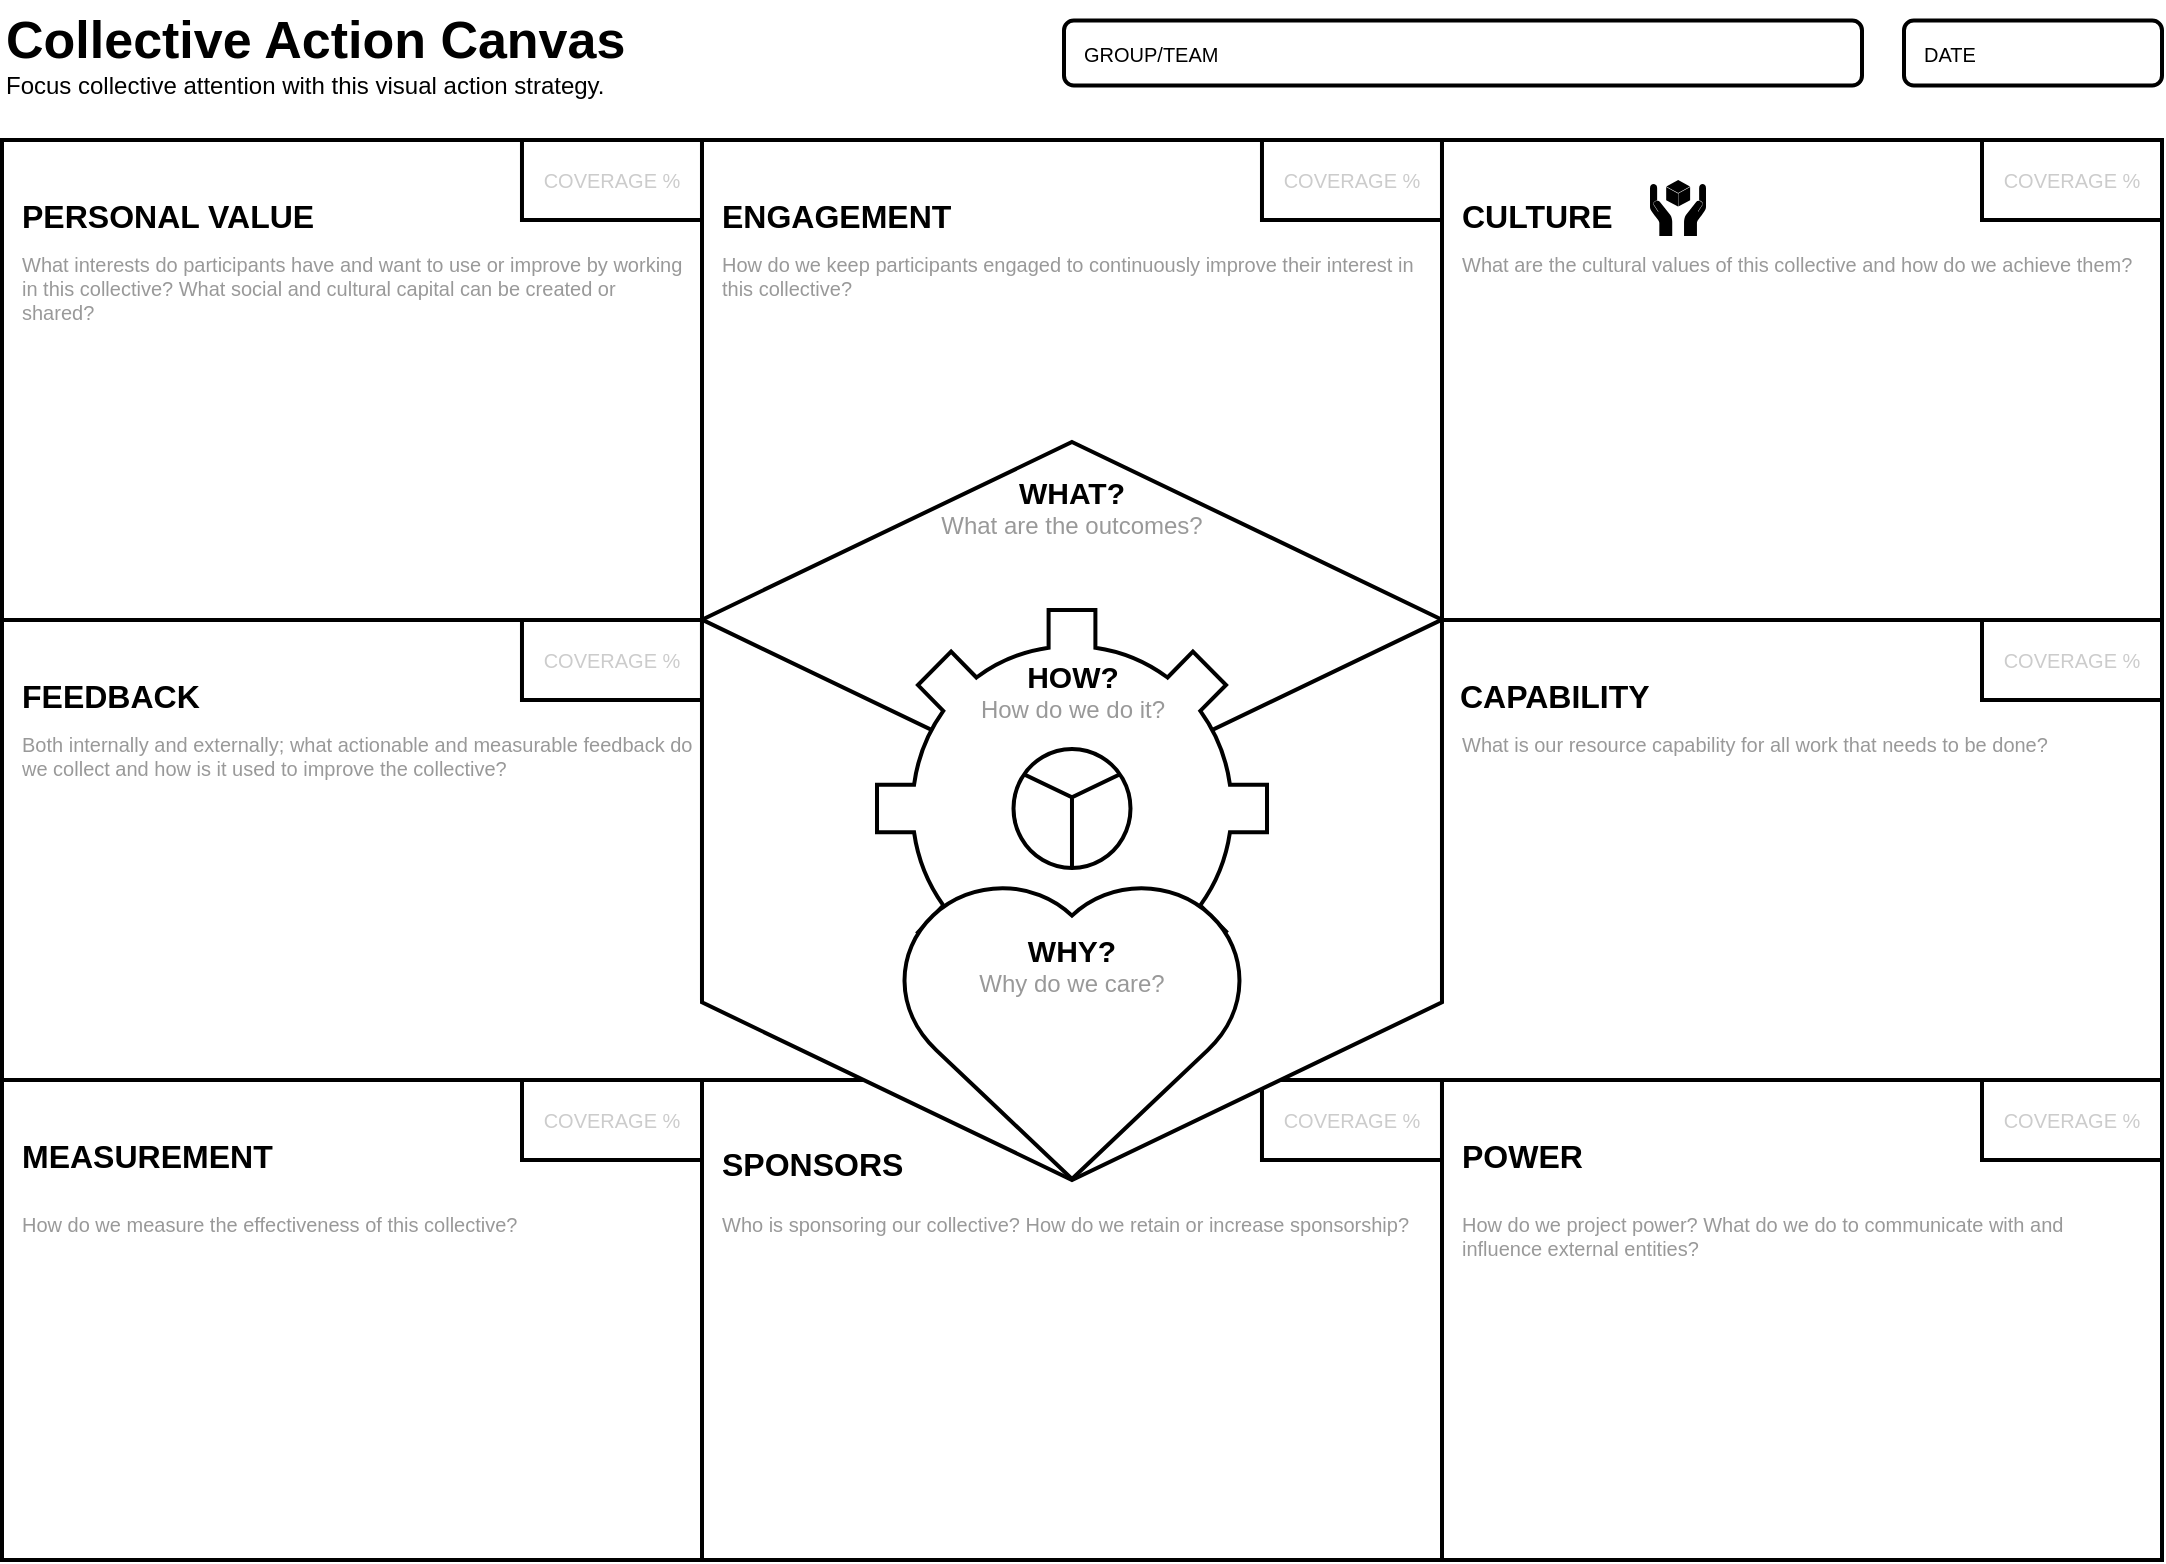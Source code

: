<mxfile version="12.4.8" type="github">
  <diagram name="Page-1" id="dd472eb7-4b8b-5cd9-a60b-b15522922e76">
    <mxGraphModel dx="2062" dy="756" grid="1" gridSize="10" guides="1" tooltips="1" connect="1" arrows="1" fold="1" page="1" pageScale="1" pageWidth="1100" pageHeight="850" background="#ffffff" math="0" shadow="0">
      <root>
        <mxCell id="0"/>
        <mxCell id="1" parent="0"/>
        <mxCell id="5eW8BLqzjb0u9Z2Ic-Rn-42" value="&lt;p style=&quot;line-height: 200%&quot;&gt;PERSONAL VALUE&lt;/p&gt;" style="rounded=0;whiteSpace=wrap;html=1;verticalAlign=top;align=left;fontSize=16;fontStyle=1;spacingLeft=8;spacingTop=0;strokeWidth=2;" parent="1" vertex="1">
          <mxGeometry x="10" y="80" width="350" height="240" as="geometry"/>
        </mxCell>
        <mxCell id="5eW8BLqzjb0u9Z2Ic-Rn-4" value="&lt;p style=&quot;line-height: 200%&quot;&gt;POWER&lt;/p&gt;" style="rounded=0;whiteSpace=wrap;html=1;verticalAlign=top;align=left;fontSize=16;fontStyle=1;spacingLeft=8;spacingTop=0;strokeWidth=2;" parent="1" vertex="1">
          <mxGeometry x="730" y="550" width="360" height="240" as="geometry"/>
        </mxCell>
        <mxCell id="5eW8BLqzjb0u9Z2Ic-Rn-8" value="&lt;p style=&quot;line-height: 200%&quot;&gt;SPONSORS&lt;/p&gt;" style="rounded=0;whiteSpace=wrap;html=1;verticalAlign=top;align=left;fontSize=16;fontStyle=1;spacingLeft=8;spacingTop=4;strokeWidth=2;" parent="1" vertex="1">
          <mxGeometry x="360" y="550" width="370" height="240" as="geometry"/>
        </mxCell>
        <mxCell id="5eW8BLqzjb0u9Z2Ic-Rn-9" value="&lt;p style=&quot;line-height: 200%&quot;&gt;MEASUREMENT&lt;/p&gt;" style="rounded=0;whiteSpace=wrap;html=1;verticalAlign=top;align=left;fontSize=16;fontStyle=1;spacingLeft=8;spacingTop=0;strokeWidth=2;" parent="1" vertex="1">
          <mxGeometry x="10" y="550" width="350" height="240" as="geometry"/>
        </mxCell>
        <mxCell id="5eW8BLqzjb0u9Z2Ic-Rn-7" value="&lt;p style=&quot;line-height: 200%&quot;&gt;FEEDBACK&lt;/p&gt;" style="rounded=0;whiteSpace=wrap;html=1;verticalAlign=top;align=left;fontSize=16;fontStyle=1;spacingLeft=8;spacingTop=0;strokeWidth=2;" parent="1" vertex="1">
          <mxGeometry x="10" y="320" width="550" height="230" as="geometry"/>
        </mxCell>
        <mxCell id="5eW8BLqzjb0u9Z2Ic-Rn-1" value="&lt;p style=&quot;line-height: 200%&quot;&gt;ENGAGEMENT&lt;/p&gt;" style="rounded=0;whiteSpace=wrap;html=1;verticalAlign=top;align=left;fontSize=16;fontStyle=1;spacingLeft=8;spacingTop=0;strokeWidth=2;" parent="1" vertex="1">
          <mxGeometry x="360" y="80" width="370" height="240" as="geometry"/>
        </mxCell>
        <mxCell id="5eW8BLqzjb0u9Z2Ic-Rn-2" value="&lt;p style=&quot;line-height: 200%&quot;&gt;CULTURE&lt;/p&gt;" style="rounded=0;whiteSpace=wrap;html=1;verticalAlign=top;align=left;fontSize=16;fontStyle=1;spacingLeft=8;spacingTop=0;strokeWidth=2;" parent="1" vertex="1">
          <mxGeometry x="730" y="80" width="360" height="240" as="geometry"/>
        </mxCell>
        <mxCell id="5eW8BLqzjb0u9Z2Ic-Rn-3" value="&lt;p style=&quot;line-height: 200%&quot;&gt;CAPABILITY&lt;/p&gt;" style="rounded=0;whiteSpace=wrap;html=1;verticalAlign=top;align=left;fontSize=16;fontStyle=1;spacingLeft=196;spacingTop=0;strokeWidth=2;" parent="1" vertex="1">
          <mxGeometry x="541" y="320" width="549" height="230" as="geometry"/>
        </mxCell>
        <mxCell id="5eW8BLqzjb0u9Z2Ic-Rn-19" value="COVERAGE %" style="rounded=0;whiteSpace=wrap;html=1;fontColor=#CCCCCC;strokeWidth=2;fontSize=10;align=center;" parent="1" vertex="1">
          <mxGeometry x="269.99" y="80" width="90" height="40" as="geometry"/>
        </mxCell>
        <mxCell id="5eW8BLqzjb0u9Z2Ic-Rn-44" value="What interests do participants have and want to use or improve by working in this collective? What social and cultural capital can be created or shared?" style="text;html=1;strokeColor=none;fillColor=none;align=left;verticalAlign=top;whiteSpace=wrap;rounded=0;fontSize=10;fontColor=#999999;spacingLeft=8;spacingRight=8;" parent="1" vertex="1">
          <mxGeometry x="10" y="130" width="350" height="190" as="geometry"/>
        </mxCell>
        <mxCell id="5eW8BLqzjb0u9Z2Ic-Rn-45" value="How do we keep participants engaged to continuously improve their interest in this collective?" style="text;html=1;strokeColor=none;fillColor=none;align=left;verticalAlign=top;whiteSpace=wrap;rounded=0;fontSize=10;fontColor=#999999;spacingLeft=8;spacingRight=8;" parent="1" vertex="1">
          <mxGeometry x="360" y="130" width="370" height="120" as="geometry"/>
        </mxCell>
        <mxCell id="5eW8BLqzjb0u9Z2Ic-Rn-46" value="What are the cultural values of this collective and how do we achieve them?" style="text;html=1;strokeColor=none;fillColor=none;align=left;verticalAlign=top;whiteSpace=wrap;rounded=0;fontSize=10;fontColor=#999999;spacingLeft=8;spacingRight=8;" parent="1" vertex="1">
          <mxGeometry x="730" y="130" width="360" height="190" as="geometry"/>
        </mxCell>
        <mxCell id="5eW8BLqzjb0u9Z2Ic-Rn-47" value="Both internally and externally; what actionable and measurable feedback do we collect and how is it used to improve the collective?" style="text;html=1;strokeColor=none;fillColor=none;align=left;verticalAlign=top;whiteSpace=wrap;rounded=0;fontSize=10;fontColor=#999999;spacingLeft=8;" parent="1" vertex="1">
          <mxGeometry x="10" y="370" width="350" height="180" as="geometry"/>
        </mxCell>
        <mxCell id="5eW8BLqzjb0u9Z2Ic-Rn-48" value="What is our resource capability for all work that needs to be done?" style="text;html=1;strokeColor=none;fillColor=none;align=left;verticalAlign=top;whiteSpace=wrap;rounded=0;fontSize=10;fontColor=#999999;spacingLeft=8;spacingRight=8;" parent="1" vertex="1">
          <mxGeometry x="730" y="370" width="360" height="180" as="geometry"/>
        </mxCell>
        <mxCell id="5eW8BLqzjb0u9Z2Ic-Rn-49" value="How do we measure the effectiveness of this collective?" style="text;html=1;strokeColor=none;fillColor=none;align=left;verticalAlign=top;whiteSpace=wrap;rounded=0;fontSize=10;fontColor=#999999;spacingLeft=8;spacingRight=8;" parent="1" vertex="1">
          <mxGeometry x="10" y="610" width="350" height="180" as="geometry"/>
        </mxCell>
        <mxCell id="5eW8BLqzjb0u9Z2Ic-Rn-50" value="Who is sponsoring our collective? How do we retain or increase sponsorship?" style="text;html=1;strokeColor=none;fillColor=none;align=left;verticalAlign=top;whiteSpace=wrap;rounded=0;fontSize=10;fontColor=#999999;spacingLeft=8;spacingRight=8;" parent="1" vertex="1">
          <mxGeometry x="360" y="610" width="370" height="180" as="geometry"/>
        </mxCell>
        <mxCell id="5eW8BLqzjb0u9Z2Ic-Rn-51" value="How do we project power? What do we do to communicate with and influence external entities?" style="text;html=1;strokeColor=none;fillColor=none;align=left;verticalAlign=top;whiteSpace=wrap;rounded=0;fontSize=10;fontColor=#999999;spacingLeft=8;spacingRight=8;" parent="1" vertex="1">
          <mxGeometry x="730" y="610" width="360" height="180" as="geometry"/>
        </mxCell>
        <mxCell id="bje2vU5STpZ5-tJQmUDJ-10" value="" style="shape=mxgraph.signs.safety.handle_with_care;html=1;fillColor=#000000;strokeColor=none;verticalLabelPosition=bottom;verticalAlign=top;align=center;" vertex="1" parent="1">
          <mxGeometry x="834" y="100" width="28" height="28" as="geometry"/>
        </mxCell>
        <mxCell id="bje2vU5STpZ5-tJQmUDJ-11" value="" style="shape=image;html=1;verticalAlign=top;verticalLabelPosition=bottom;labelBackgroundColor=#ffffff;imageAspect=0;aspect=fixed;image=https://cdn3.iconfinder.com/data/icons/social-media-2125/83/engage-128.png;strokeWidth=2;fillColor=#CC0000;" vertex="1" parent="1">
          <mxGeometry x="498" y="100" width="30" height="30" as="geometry"/>
        </mxCell>
        <mxCell id="bje2vU5STpZ5-tJQmUDJ-12" value="" style="shape=image;html=1;verticalAlign=top;verticalLabelPosition=bottom;labelBackgroundColor=#ffffff;imageAspect=0;aspect=fixed;image=https://cdn0.iconfinder.com/data/icons/octicons/1024/megaphone-128.png;strokeWidth=2;fillColor=#CC0000;" vertex="1" parent="1">
          <mxGeometry x="813" y="572.5" width="28" height="28" as="geometry"/>
        </mxCell>
        <mxCell id="bje2vU5STpZ5-tJQmUDJ-13" value="" style="shape=image;html=1;verticalAlign=top;verticalLabelPosition=bottom;labelBackgroundColor=#ffffff;imageAspect=0;aspect=fixed;image=https://cdn0.iconfinder.com/data/icons/finance-android-l-lollipop-icon-pack/24/money_bag-128.png;strokeWidth=2;fillColor=#CC0000;" vertex="1" parent="1">
          <mxGeometry x="468" y="572.5" width="32" height="32" as="geometry"/>
        </mxCell>
        <mxCell id="bje2vU5STpZ5-tJQmUDJ-15" value="COVERAGE %" style="rounded=0;whiteSpace=wrap;html=1;fontColor=#CCCCCC;strokeWidth=2;fontSize=10;align=center;" vertex="1" parent="1">
          <mxGeometry x="269.99" y="320" width="90" height="40" as="geometry"/>
        </mxCell>
        <mxCell id="bje2vU5STpZ5-tJQmUDJ-16" value="COVERAGE %" style="rounded=0;whiteSpace=wrap;html=1;fontColor=#CCCCCC;strokeWidth=2;fontSize=10;align=center;" vertex="1" parent="1">
          <mxGeometry x="270" y="550" width="90" height="40" as="geometry"/>
        </mxCell>
        <mxCell id="bje2vU5STpZ5-tJQmUDJ-17" value="COVERAGE %" style="rounded=0;whiteSpace=wrap;html=1;fontColor=#CCCCCC;strokeWidth=2;fontSize=10;align=center;" vertex="1" parent="1">
          <mxGeometry x="639.99" y="80" width="90" height="40" as="geometry"/>
        </mxCell>
        <mxCell id="bje2vU5STpZ5-tJQmUDJ-18" value="COVERAGE %" style="rounded=0;whiteSpace=wrap;html=1;fontColor=#CCCCCC;strokeWidth=2;fontSize=10;align=center;" vertex="1" parent="1">
          <mxGeometry x="1000" y="80" width="90" height="40" as="geometry"/>
        </mxCell>
        <mxCell id="bje2vU5STpZ5-tJQmUDJ-19" value="COVERAGE %" style="rounded=0;whiteSpace=wrap;html=1;fontColor=#CCCCCC;strokeWidth=2;fontSize=10;align=center;" vertex="1" parent="1">
          <mxGeometry x="1000" y="320" width="90" height="40" as="geometry"/>
        </mxCell>
        <mxCell id="bje2vU5STpZ5-tJQmUDJ-20" value="COVERAGE %" style="rounded=0;whiteSpace=wrap;html=1;fontColor=#CCCCCC;strokeWidth=2;fontSize=10;align=center;" vertex="1" parent="1">
          <mxGeometry x="1000" y="550" width="90" height="40" as="geometry"/>
        </mxCell>
        <mxCell id="bje2vU5STpZ5-tJQmUDJ-21" value="COVERAGE %" style="rounded=0;whiteSpace=wrap;html=1;fontColor=#CCCCCC;strokeWidth=2;fontSize=10;align=center;" vertex="1" parent="1">
          <mxGeometry x="639.99" y="550" width="90" height="40" as="geometry"/>
        </mxCell>
        <mxCell id="bje2vU5STpZ5-tJQmUDJ-22" value="" style="shape=image;html=1;verticalAlign=top;verticalLabelPosition=bottom;labelBackgroundColor=#ffffff;imageAspect=0;aspect=fixed;image=https://cdn2.iconfinder.com/data/icons/font-awesome/1792/smile-o-128.png;strokeWidth=2;fillColor=#CC0000;fontSize=10;align=center;" vertex="1" parent="1">
          <mxGeometry x="176" y="101" width="28" height="28" as="geometry"/>
        </mxCell>
        <mxCell id="bje2vU5STpZ5-tJQmUDJ-23" value="" style="shape=image;html=1;verticalAlign=top;verticalLabelPosition=bottom;labelBackgroundColor=#ffffff;imageAspect=0;aspect=fixed;image=https://cdn0.iconfinder.com/data/icons/business-management-1-8/256/b-34-128.png;strokeWidth=2;fillColor=#CC0000;fontSize=10;align=center;" vertex="1" parent="1">
          <mxGeometry x="120" y="340" width="28" height="28" as="geometry"/>
        </mxCell>
        <mxCell id="bje2vU5STpZ5-tJQmUDJ-24" value="" style="shape=image;html=1;verticalAlign=top;verticalLabelPosition=bottom;labelBackgroundColor=#ffffff;imageAspect=0;aspect=fixed;image=https://cdn4.iconfinder.com/data/icons/thefreeforty/30/thefreeforty_ruler-128.png;strokeWidth=2;fillColor=#CC0000;fontSize=10;align=center;" vertex="1" parent="1">
          <mxGeometry x="155" y="571.5" width="28" height="28" as="geometry"/>
        </mxCell>
        <mxCell id="bje2vU5STpZ5-tJQmUDJ-25" value="" style="shape=image;html=1;verticalAlign=top;verticalLabelPosition=bottom;labelBackgroundColor=#ffffff;imageAspect=0;aspect=fixed;image=https://cdn4.iconfinder.com/data/icons/materia-social-free/24/038_030_share_link_friends_send_android_material-128.png;strokeWidth=2;fillColor=#CC0000;fontSize=10;align=center;" vertex="1" parent="1">
          <mxGeometry x="841" y="340" width="28" height="28" as="geometry"/>
        </mxCell>
        <mxCell id="5eW8BLqzjb0u9Z2Ic-Rn-39" value="&lt;b&gt;&lt;font style=&quot;font-size: 15px&quot;&gt;WHAT?&lt;/font&gt;&lt;br style=&quot;font-size: 12px&quot;&gt;&lt;/b&gt;&lt;font color=&quot;#999999&quot;&gt;What are the outcomes?&lt;/font&gt;" style="whiteSpace=wrap;html=1;shape=mxgraph.basic.isocube;isoAngle=15;strokeColor=#000000;strokeWidth=2;fillColor=#ffffff;fontSize=12;fontColor=#000000;align=center;verticalAlign=top;spacingTop=10;" parent="1" vertex="1">
          <mxGeometry x="359.99" y="231" width="370" height="369" as="geometry"/>
        </mxCell>
        <mxCell id="5eW8BLqzjb0u9Z2Ic-Rn-27" value="&lt;font style=&quot;font-size: 15px&quot;&gt;&lt;b style=&quot;color: rgb(0 , 0 , 0)&quot;&gt;HOW?&lt;/b&gt;&lt;br&gt;&lt;/font&gt;&lt;font color=&quot;#999999&quot;&gt;How do we do it?&lt;/font&gt;" style="html=1;verticalLabelPosition=middle;align=center;labelBackgroundColor=none;verticalAlign=top;strokeWidth=2;strokeColor=#000000;shadow=0;dashed=0;shape=mxgraph.ios7.icons.settings;fontColor=#CCCCCC;labelPosition=center;spacingTop=18;" parent="1" vertex="1">
          <mxGeometry x="447.5" y="315" width="195" height="198.5" as="geometry"/>
        </mxCell>
        <mxCell id="bje2vU5STpZ5-tJQmUDJ-8" value="&lt;b style=&quot;white-space: normal&quot;&gt;&lt;font size=&quot;1&quot;&gt;&lt;span style=&quot;font-size: 15px&quot;&gt;WHY?&lt;br&gt;&lt;/span&gt;&lt;/font&gt;&lt;/b&gt;&lt;font color=&quot;#999999&quot; style=&quot;white-space: normal&quot;&gt;Why do we care?&lt;/font&gt;" style="verticalLabelPosition=middle;verticalAlign=middle;html=1;shape=mxgraph.basic.heart;strokeWidth=2;labelPosition=center;align=center;whiteSpace=wrap;spacingTop=-64;" vertex="1" parent="1">
          <mxGeometry x="456" y="449.5" width="178" height="150" as="geometry"/>
        </mxCell>
        <mxCell id="bje2vU5STpZ5-tJQmUDJ-29" value="GROUP/TEAM" style="rounded=1;whiteSpace=wrap;html=1;shadow=0;strokeWidth=2;fontSize=10;align=left;verticalAlign=middle;spacingLeft=8;" vertex="1" parent="1">
          <mxGeometry x="541" y="20.25" width="399" height="32.5" as="geometry"/>
        </mxCell>
        <mxCell id="bje2vU5STpZ5-tJQmUDJ-30" value="DATE" style="rounded=1;whiteSpace=wrap;html=1;shadow=0;strokeWidth=2;fontSize=10;align=left;verticalAlign=middle;spacingLeft=8;" vertex="1" parent="1">
          <mxGeometry x="961" y="20.25" width="129" height="32.5" as="geometry"/>
        </mxCell>
        <mxCell id="bje2vU5STpZ5-tJQmUDJ-34" value="&lt;font style=&quot;font-size: 26px;&quot;&gt;Collective Action Canvas&lt;/font&gt;" style="text;strokeColor=none;fillColor=none;html=1;fontSize=26;fontStyle=1;verticalAlign=middle;align=left;shadow=0;" vertex="1" parent="1">
          <mxGeometry x="10" y="10" width="525" height="40" as="geometry"/>
        </mxCell>
        <mxCell id="bje2vU5STpZ5-tJQmUDJ-35" value="Focus collective attention with this visual action strategy." style="text;html=1;strokeColor=none;fillColor=none;align=left;verticalAlign=middle;whiteSpace=wrap;rounded=0;shadow=0;fontSize=12;" vertex="1" parent="1">
          <mxGeometry x="10" y="43" width="390" height="20" as="geometry"/>
        </mxCell>
      </root>
    </mxGraphModel>
  </diagram>
</mxfile>
